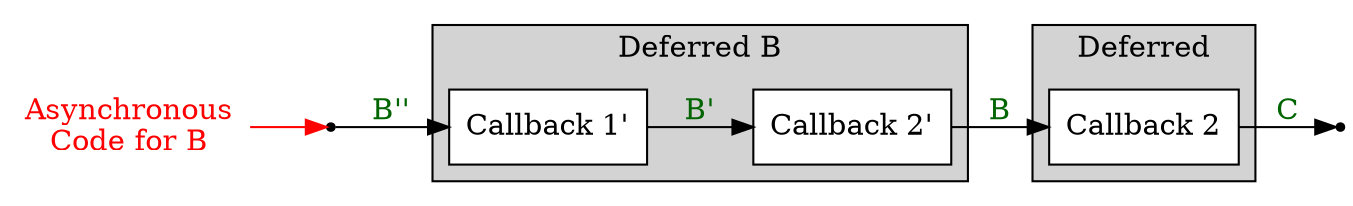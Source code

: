 digraph G {

rankdir=LR;

subgraph cluster_deferred_b {
    style=filled
    node [style=filled,fillcolor=white]
    cb1p -> cb2p [label="B'",fontcolor=darkgreen]
    label="Deferred B"
}

subgraph cluster_deferred {
    style=filled
    node [style=filled,fillcolor=white]
    cb2 [label="Callback 2",shape=rect]
    label="Deferred"
}

async -> input [color=red]
async [label="Asynchronous\nCode for B",shape=none,fontcolor=red,color=red]
input [shape=point]

input -> cb1p [label="B''",fontcolor=darkgreen]
cb2p -> cb2 [label="B",fontcolor=darkgreen]
cb2 -> output [label="C",fontcolor=darkgreen]

cb1p [label="Callback 1'",shape=rect]
cb2p [label="Callback 2'",shape=rect]
output [shape=point]

}
